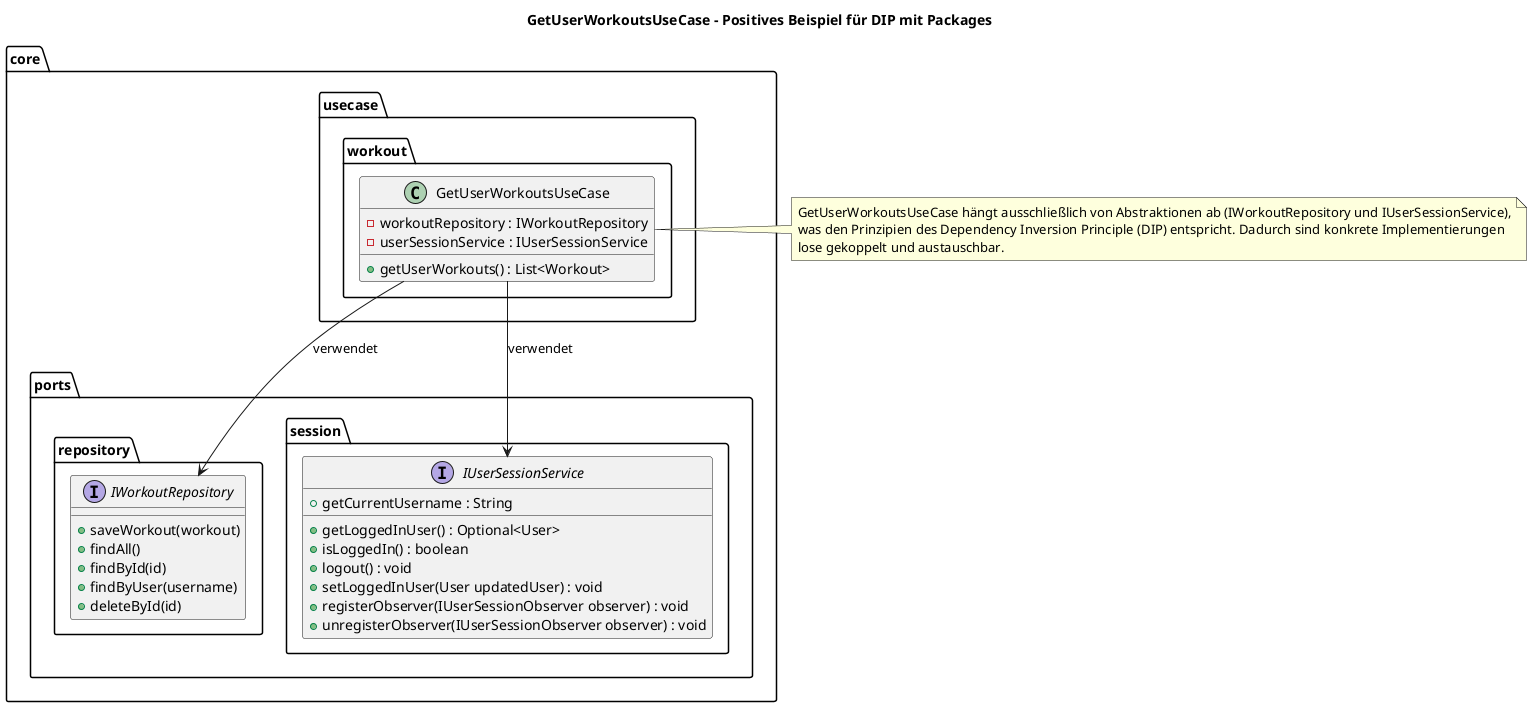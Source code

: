 @startuml Analyse_DIP_Positiv
title GetUserWorkoutsUseCase - Positives Beispiel für DIP mit Packages

package "core.ports.repository" {
    interface IWorkoutRepository {
        + saveWorkout(workout)
        + findAll()
        + findById(id)
        + findByUser(username)
        + deleteById(id)
    }
   }

package "core.ports.session" {
  interface IUserSessionService {
    + getLoggedInUser() : Optional<User>
    + isLoggedIn() : boolean
    + logout() : void
    + setLoggedInUser(User updatedUser) : void
    + getCurrentUsername : String
    + registerObserver(IUserSessionObserver observer) : void
    + unregisterObserver(IUserSessionObserver observer) : void
  }
}

package "core.usecase.workout" {
  class GetUserWorkoutsUseCase {
    - workoutRepository : IWorkoutRepository
    - userSessionService : IUserSessionService
    + getUserWorkouts() : List<Workout>
  }
}

GetUserWorkoutsUseCase --> IWorkoutRepository : verwendet
GetUserWorkoutsUseCase --> IUserSessionService : verwendet

note right of GetUserWorkoutsUseCase
  GetUserWorkoutsUseCase hängt ausschließlich von Abstraktionen ab (IWorkoutRepository und IUserSessionService),
  was den Prinzipien des Dependency Inversion Principle (DIP) entspricht. Dadurch sind konkrete Implementierungen
  lose gekoppelt und austauschbar.
end note

@enduml
